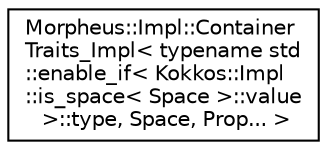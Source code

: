digraph "Graphical Class Hierarchy"
{
 // LATEX_PDF_SIZE
  edge [fontname="Helvetica",fontsize="10",labelfontname="Helvetica",labelfontsize="10"];
  node [fontname="Helvetica",fontsize="10",shape=record];
  rankdir="LR";
  Node0 [label="Morpheus::Impl::Container\lTraits_Impl\< typename std\l::enable_if\< Kokkos::Impl\l::is_space\< Space \>::value\l \>::type, Space, Prop... \>",height=0.2,width=0.4,color="black", fillcolor="white", style="filled",URL="$structMorpheus_1_1Impl_1_1ContainerTraits__Impl_3_01typename_01std_1_1enable__if_3_01Kokkos_1_1I185f15ef8fd98cbf199518af29956280.html",tooltip=" "];
}
